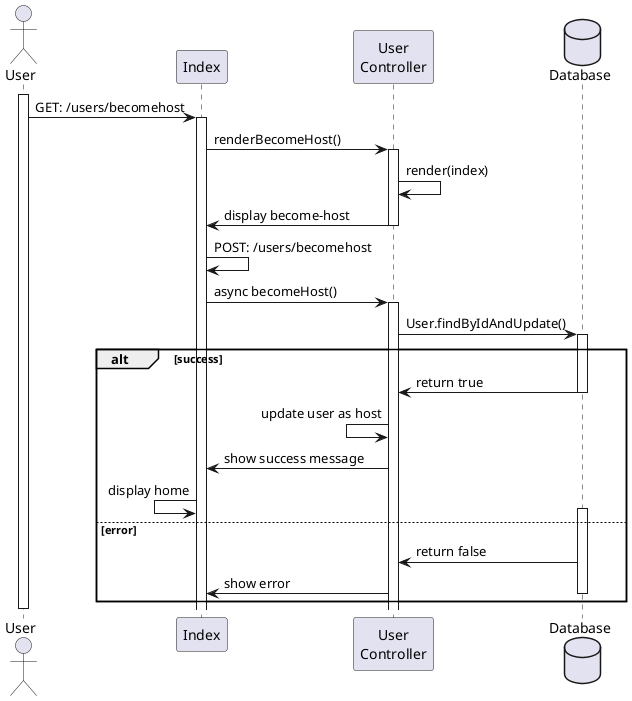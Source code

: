 @startuml signup_host

actor User
participant "Index" as Index
participant "User\nController" as UserController    
database Database

activate User

        
    User -> Index: GET: /users/becomehost
    activate Index
      Index -> UserController: renderBecomeHost()
    activate UserController
    UserController -> UserController: render(index)
    Index <- UserController: display become-host
    deactivate UserController
    
    Index -> Index:  POST: /users/becomehost
    Index -> UserController: async becomeHost()
    activate UserController
    UserController -> Database: User.findByIdAndUpdate()
    alt success
    activate Database 
    UserController <- Database: return true
    deactivate Database
    UserController <- UserController: update user as host
    Index <- UserController: show success message
    Index <- Index: display home
    else error
    activate Database 
    UserController <- Database: return false
    Index <- UserController: show error
    deactivate Database
    end
deactivate User

@enduml